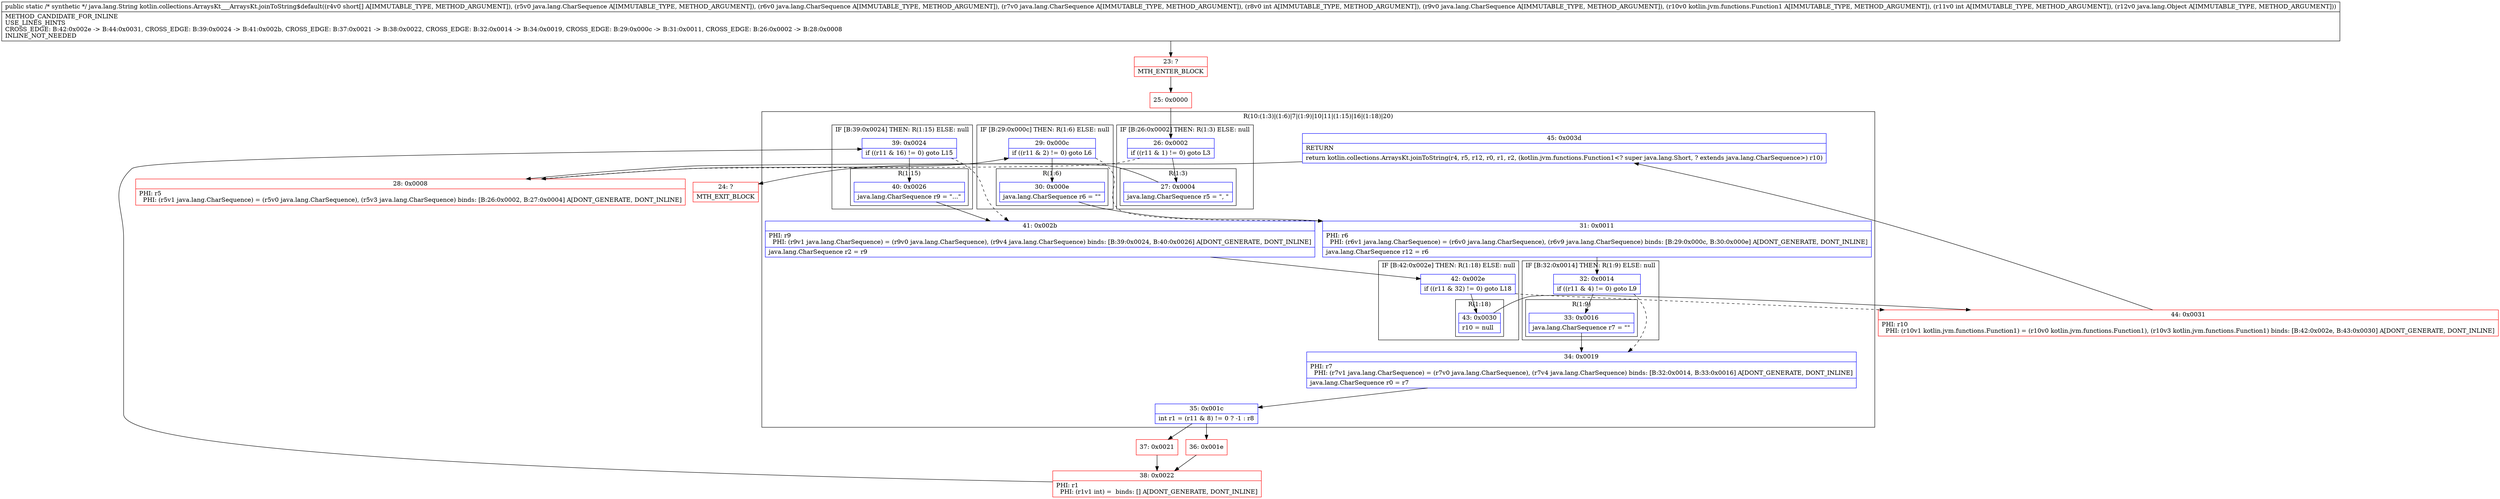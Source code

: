 digraph "CFG forkotlin.collections.ArraysKt___ArraysKt.joinToString$default([SLjava\/lang\/CharSequence;Ljava\/lang\/CharSequence;Ljava\/lang\/CharSequence;ILjava\/lang\/CharSequence;Lkotlin\/jvm\/functions\/Function1;ILjava\/lang\/Object;)Ljava\/lang\/String;" {
subgraph cluster_Region_1504181536 {
label = "R(10:(1:3)|(1:6)|7|(1:9)|10|11|(1:15)|16|(1:18)|20)";
node [shape=record,color=blue];
subgraph cluster_IfRegion_42396577 {
label = "IF [B:26:0x0002] THEN: R(1:3) ELSE: null";
node [shape=record,color=blue];
Node_26 [shape=record,label="{26\:\ 0x0002|if ((r11 & 1) != 0) goto L3\l}"];
subgraph cluster_Region_1326337744 {
label = "R(1:3)";
node [shape=record,color=blue];
Node_27 [shape=record,label="{27\:\ 0x0004|java.lang.CharSequence r5 = \", \"\l}"];
}
}
subgraph cluster_IfRegion_682546540 {
label = "IF [B:29:0x000c] THEN: R(1:6) ELSE: null";
node [shape=record,color=blue];
Node_29 [shape=record,label="{29\:\ 0x000c|if ((r11 & 2) != 0) goto L6\l}"];
subgraph cluster_Region_1354882053 {
label = "R(1:6)";
node [shape=record,color=blue];
Node_30 [shape=record,label="{30\:\ 0x000e|java.lang.CharSequence r6 = \"\"\l}"];
}
}
Node_31 [shape=record,label="{31\:\ 0x0011|PHI: r6 \l  PHI: (r6v1 java.lang.CharSequence) = (r6v0 java.lang.CharSequence), (r6v9 java.lang.CharSequence) binds: [B:29:0x000c, B:30:0x000e] A[DONT_GENERATE, DONT_INLINE]\l|java.lang.CharSequence r12 = r6\l}"];
subgraph cluster_IfRegion_1697640031 {
label = "IF [B:32:0x0014] THEN: R(1:9) ELSE: null";
node [shape=record,color=blue];
Node_32 [shape=record,label="{32\:\ 0x0014|if ((r11 & 4) != 0) goto L9\l}"];
subgraph cluster_Region_1491752164 {
label = "R(1:9)";
node [shape=record,color=blue];
Node_33 [shape=record,label="{33\:\ 0x0016|java.lang.CharSequence r7 = \"\"\l}"];
}
}
Node_34 [shape=record,label="{34\:\ 0x0019|PHI: r7 \l  PHI: (r7v1 java.lang.CharSequence) = (r7v0 java.lang.CharSequence), (r7v4 java.lang.CharSequence) binds: [B:32:0x0014, B:33:0x0016] A[DONT_GENERATE, DONT_INLINE]\l|java.lang.CharSequence r0 = r7\l}"];
Node_35 [shape=record,label="{35\:\ 0x001c|int r1 = (r11 & 8) != 0 ? \-1 : r8\l}"];
subgraph cluster_IfRegion_103939872 {
label = "IF [B:39:0x0024] THEN: R(1:15) ELSE: null";
node [shape=record,color=blue];
Node_39 [shape=record,label="{39\:\ 0x0024|if ((r11 & 16) != 0) goto L15\l}"];
subgraph cluster_Region_1481517591 {
label = "R(1:15)";
node [shape=record,color=blue];
Node_40 [shape=record,label="{40\:\ 0x0026|java.lang.CharSequence r9 = \"...\"\l}"];
}
}
Node_41 [shape=record,label="{41\:\ 0x002b|PHI: r9 \l  PHI: (r9v1 java.lang.CharSequence) = (r9v0 java.lang.CharSequence), (r9v4 java.lang.CharSequence) binds: [B:39:0x0024, B:40:0x0026] A[DONT_GENERATE, DONT_INLINE]\l|java.lang.CharSequence r2 = r9\l}"];
subgraph cluster_IfRegion_1107913303 {
label = "IF [B:42:0x002e] THEN: R(1:18) ELSE: null";
node [shape=record,color=blue];
Node_42 [shape=record,label="{42\:\ 0x002e|if ((r11 & 32) != 0) goto L18\l}"];
subgraph cluster_Region_1221483398 {
label = "R(1:18)";
node [shape=record,color=blue];
Node_43 [shape=record,label="{43\:\ 0x0030|r10 = null\l}"];
}
}
Node_45 [shape=record,label="{45\:\ 0x003d|RETURN\l|return kotlin.collections.ArraysKt.joinToString(r4, r5, r12, r0, r1, r2, (kotlin.jvm.functions.Function1\<? super java.lang.Short, ? extends java.lang.CharSequence\>) r10)\l}"];
}
Node_23 [shape=record,color=red,label="{23\:\ ?|MTH_ENTER_BLOCK\l}"];
Node_25 [shape=record,color=red,label="{25\:\ 0x0000}"];
Node_28 [shape=record,color=red,label="{28\:\ 0x0008|PHI: r5 \l  PHI: (r5v1 java.lang.CharSequence) = (r5v0 java.lang.CharSequence), (r5v3 java.lang.CharSequence) binds: [B:26:0x0002, B:27:0x0004] A[DONT_GENERATE, DONT_INLINE]\l}"];
Node_36 [shape=record,color=red,label="{36\:\ 0x001e}"];
Node_38 [shape=record,color=red,label="{38\:\ 0x0022|PHI: r1 \l  PHI: (r1v1 int) =  binds: [] A[DONT_GENERATE, DONT_INLINE]\l}"];
Node_44 [shape=record,color=red,label="{44\:\ 0x0031|PHI: r10 \l  PHI: (r10v1 kotlin.jvm.functions.Function1) = (r10v0 kotlin.jvm.functions.Function1), (r10v3 kotlin.jvm.functions.Function1) binds: [B:42:0x002e, B:43:0x0030] A[DONT_GENERATE, DONT_INLINE]\l}"];
Node_24 [shape=record,color=red,label="{24\:\ ?|MTH_EXIT_BLOCK\l}"];
Node_37 [shape=record,color=red,label="{37\:\ 0x0021}"];
MethodNode[shape=record,label="{public static \/* synthetic *\/ java.lang.String kotlin.collections.ArraysKt___ArraysKt.joinToString$default((r4v0 short[] A[IMMUTABLE_TYPE, METHOD_ARGUMENT]), (r5v0 java.lang.CharSequence A[IMMUTABLE_TYPE, METHOD_ARGUMENT]), (r6v0 java.lang.CharSequence A[IMMUTABLE_TYPE, METHOD_ARGUMENT]), (r7v0 java.lang.CharSequence A[IMMUTABLE_TYPE, METHOD_ARGUMENT]), (r8v0 int A[IMMUTABLE_TYPE, METHOD_ARGUMENT]), (r9v0 java.lang.CharSequence A[IMMUTABLE_TYPE, METHOD_ARGUMENT]), (r10v0 kotlin.jvm.functions.Function1 A[IMMUTABLE_TYPE, METHOD_ARGUMENT]), (r11v0 int A[IMMUTABLE_TYPE, METHOD_ARGUMENT]), (r12v0 java.lang.Object A[IMMUTABLE_TYPE, METHOD_ARGUMENT]))  | METHOD_CANDIDATE_FOR_INLINE\lUSE_LINES_HINTS\lCROSS_EDGE: B:42:0x002e \-\> B:44:0x0031, CROSS_EDGE: B:39:0x0024 \-\> B:41:0x002b, CROSS_EDGE: B:37:0x0021 \-\> B:38:0x0022, CROSS_EDGE: B:32:0x0014 \-\> B:34:0x0019, CROSS_EDGE: B:29:0x000c \-\> B:31:0x0011, CROSS_EDGE: B:26:0x0002 \-\> B:28:0x0008\lINLINE_NOT_NEEDED\l}"];
MethodNode -> Node_23;Node_26 -> Node_27;
Node_26 -> Node_28[style=dashed];
Node_27 -> Node_28;
Node_29 -> Node_30;
Node_29 -> Node_31[style=dashed];
Node_30 -> Node_31;
Node_31 -> Node_32;
Node_32 -> Node_33;
Node_32 -> Node_34[style=dashed];
Node_33 -> Node_34;
Node_34 -> Node_35;
Node_35 -> Node_36;
Node_35 -> Node_37;
Node_39 -> Node_40;
Node_39 -> Node_41[style=dashed];
Node_40 -> Node_41;
Node_41 -> Node_42;
Node_42 -> Node_43;
Node_42 -> Node_44[style=dashed];
Node_43 -> Node_44;
Node_45 -> Node_24;
Node_23 -> Node_25;
Node_25 -> Node_26;
Node_28 -> Node_29;
Node_36 -> Node_38;
Node_38 -> Node_39;
Node_44 -> Node_45;
Node_37 -> Node_38;
}

